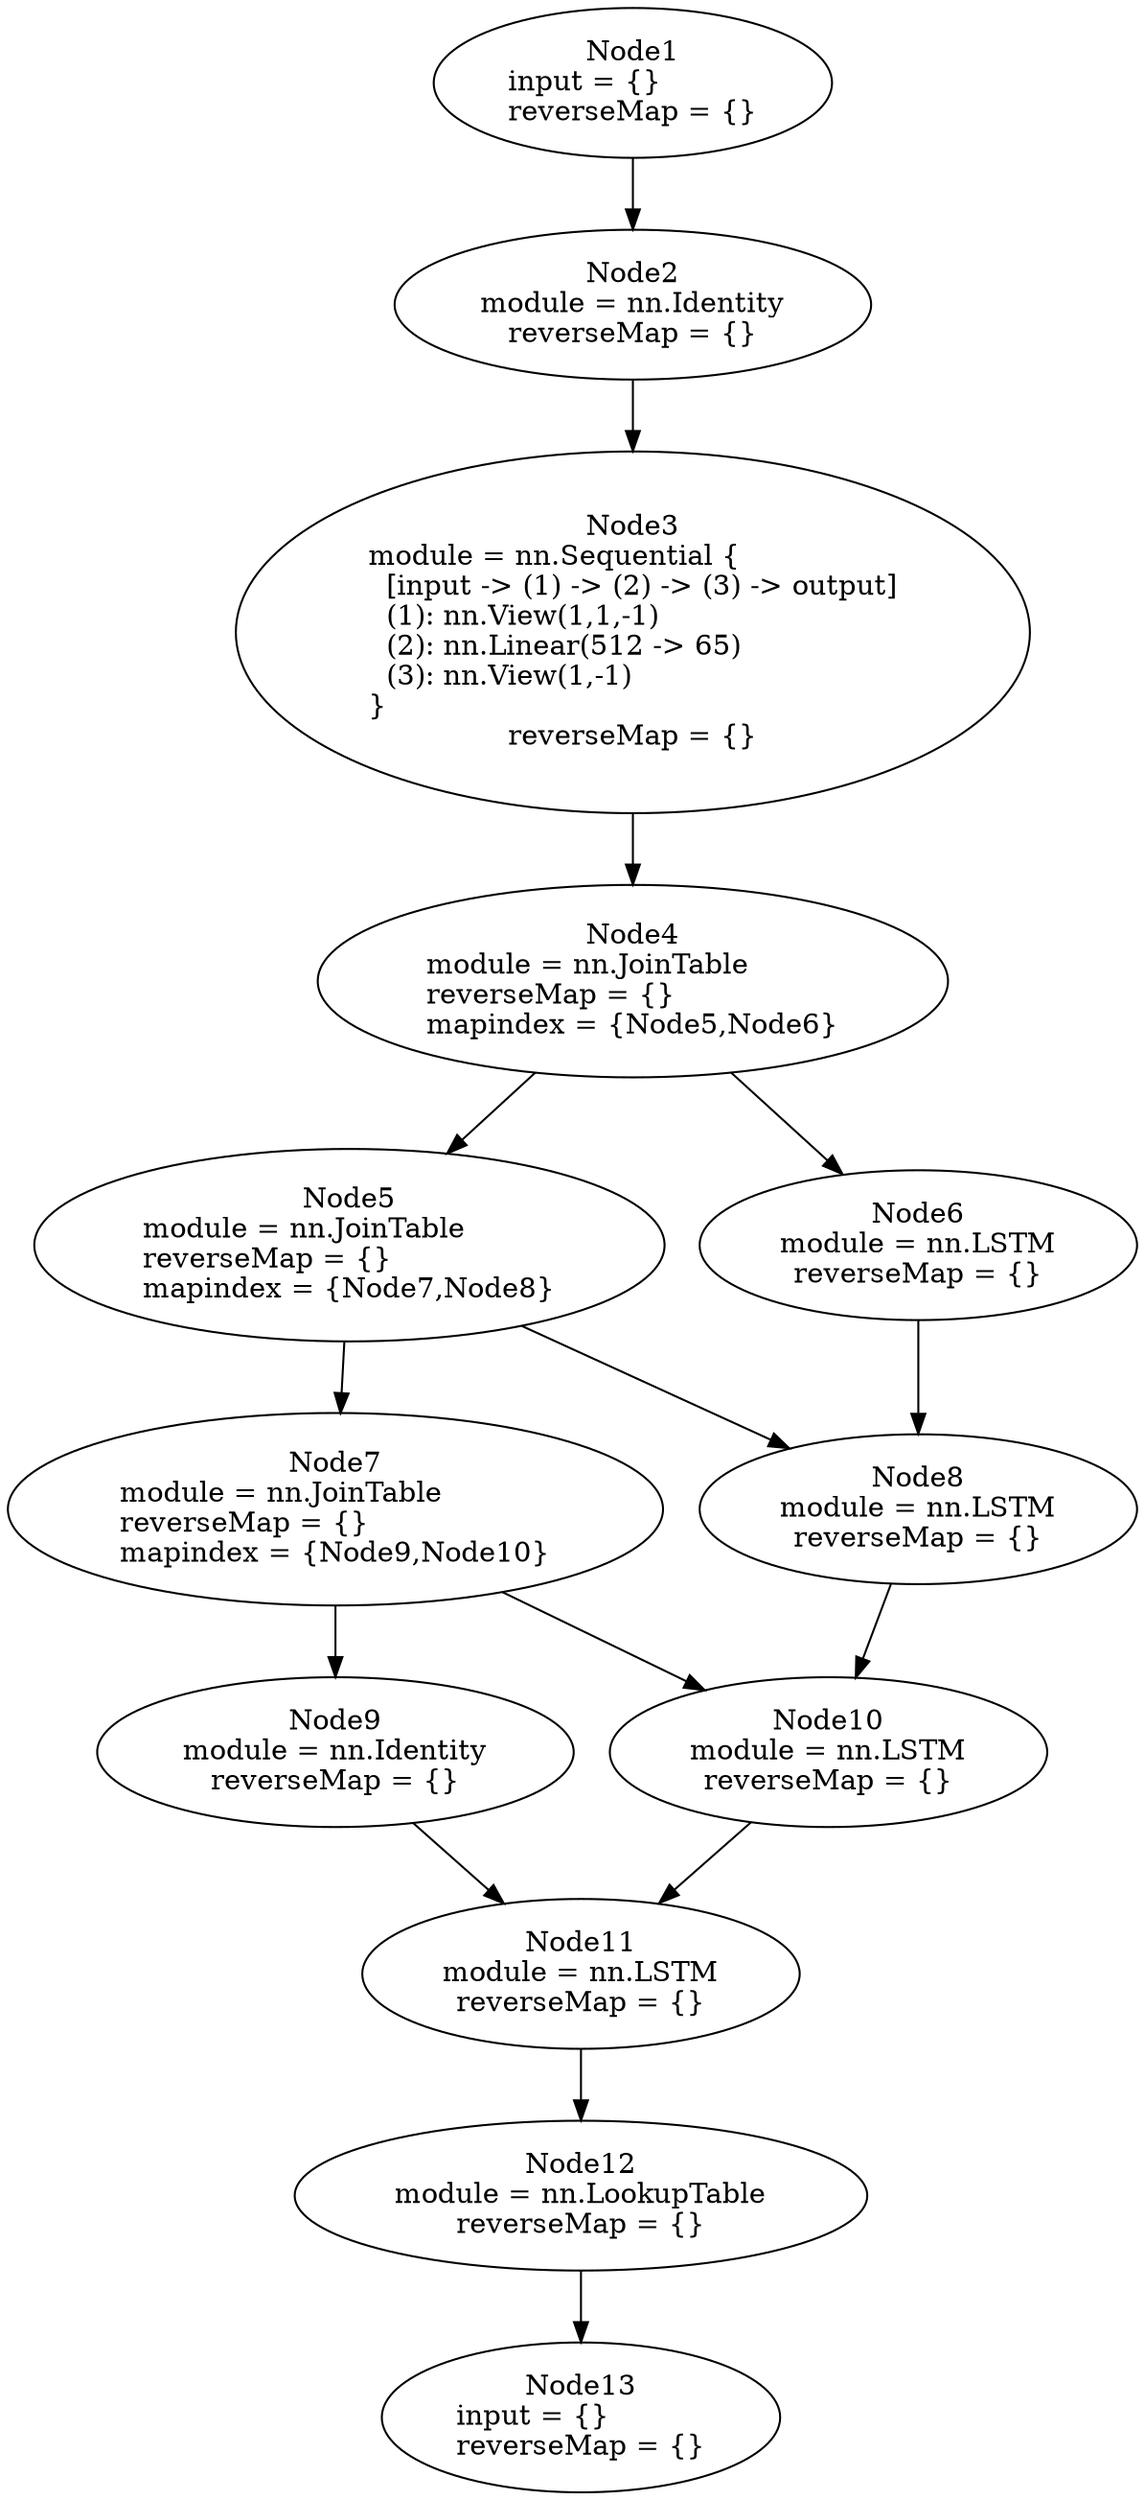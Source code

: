 digraph G {
	graph [bb="0,0,455,1250"];
	node [label="\N",
		shape=oval
	];
	n1	 [height=1.041,
		label="Node1\ninput = {}\lreverseMap = {}",
		pos="248,1212",
		tooltip="[[C]]:-1_",
		width=2.1497];
	n2	 [height=1.041,
		label="Node2\nmodule = nn.Identity\lreverseMap = {}",
		pos="248,1100",
		tooltip="[./LanguageModelSkipCon.lua]:123_",
		width=2.6117];
	n1 -> n2	 [pos="e,248,1137.8 248,1174.4 248,1165.9 248,1156.8 248,1148"];
	n3	 [height=2.5142,
		label="Node3\nmodule = nn.Sequential {\l  [input -> (1) -> (2) -> (3) -> output]\l  (1): nn.View(1,1,-1)\l  (2): nn.Linear(512 -> 65)\l  (\
3): nn.View(1,-1)\l}\lreverseMap = {}",
		pos="248,935",
		tooltip="[./LanguageModelSkipCon.lua]:123_",
		width=4.3943];
	n2 -> n3	 [pos="e,248,1025.7 248,1062.4 248,1054.3 248,1045.3 248,1035.9"];
	n4	 [height=1.3356,
		label="Node4\nmodule = nn.JoinTable\lreverseMap = {}\lmapindex = {Node5,Node6}",
		pos="248,760",
		tooltip="[./LanguageModelSkipCon.lua]:84_",
		width=3.4507];
	n3 -> n4	 [pos="e,248,808.17 248,844.46 248,835.55 248,826.68 248,818.24"];
	n5	 [height=1.3356,
		label="Node5\nmodule = nn.JoinTable\lreverseMap = {}\lmapindex = {Node7,Node8}",
		pos="132,628",
		tooltip="[./LanguageModelSkipCon.lua]:84_",
		width=3.4507];
	n4 -> n5	 [pos="e,171.99,673.82 208.08,714.26 198.6,703.64 188.41,692.22 178.66,681.29"];
	n6	 [height=1.041,
		label="Node6\nmodule = nn.LSTM\lreverseMap = {}",
		pos="365,628",
		tooltip="[./LanguageModelSkipCon.lua]:78_",
		width=2.5071];
	n4 -> n6	 [pos="e,333.9,663.55 288.26,714.26 300.87,700.26 314.73,684.86 327.16,671.04"];
	n7	 [height=1.3356,
		label="Node7\nmodule = nn.JoinTable\lreverseMap = {}\lmapindex = {Node9,Node10}",
		pos="128,496",
		tooltip="[./LanguageModelSkipCon.lua]:84_",
		width=3.5652];
	n5 -> n7	 [pos="e,129.46,544.48 130.54,579.7 130.29,571.54 130.03,562.99 129.77,554.6"];
	n8	 [height=1.041,
		label="Node8\nmodule = nn.LSTM\lreverseMap = {}",
		pos="365,496",
		tooltip="[./LanguageModelSkipCon.lua]:78_",
		width=2.5071];
	n5 -> n8	 [pos="e,312.18,526.47 201.91,588 234.12,570.03 272.01,548.88 303.17,531.5"];
	n6 -> n8	 [pos="e,365,533.73 365,590.44 365,576.04 365,559.32 365,544.04"];
	n9	 [height=1.041,
		label="Node9\nmodule = nn.Identity\lreverseMap = {}",
		pos="128,374",
		tooltip="[./LanguageModelSkipCon.lua]:63_",
		width=2.6117];
	n7 -> n9	 [pos="e,128,411.72 128,447.57 128,439.1 128,430.27 128,421.81"];
	n10	 [height=1.041,
		label="Node10\nmodule = nn.LSTM\lreverseMap = {}",
		pos="331,374",
		tooltip="[./LanguageModelSkipCon.lua]:78_",
		width=2.5071];
	n7 -> n10	 [pos="e,280.08,405.1 195.6,455.04 220.04,440.59 247.45,424.39 271.17,410.36"];
	n8 -> n10	 [pos="e,341.38,411.62 354.71,458.67 351.38,446.91 347.64,433.71 344.13,421.33"];
	n11	 [height=1.041,
		label="Node11\nmodule = nn.LSTM\lreverseMap = {}",
		pos="229,262",
		tooltip="[./LanguageModelSkipCon.lua]:57_",
		width=2.5071];
	n9 -> n11	 [pos="e,197.43,297.38 159.68,338.5 169.46,327.85 180.33,316 190.52,304.91"];
	n10 -> n11	 [pos="e,260.69,297.18 299.29,338.8 289.31,328.04 278.17,316.03 267.76,304.8"];
	n12	 [height=1.041,
		label="Node12\nmodule = nn.LookupTable\lreverseMap = {}",
		pos="229,150",
		tooltip="[./LanguageModelSkipCon.lua]:41_",
		width=3.2079];
	n11 -> n12	 [pos="e,229,187.84 229,224.37 229,215.93 229,206.83 229,198.01"];
	n13	 [height=1.041,
		label="Node13\ninput = {}\lreverseMap = {}",
		pos="229,38",
		tooltip="[[C]]:-1_",
		width=2.1497];
	n12 -> n13	 [pos="e,229,75.844 229,112.37 229,103.93 229,94.829 229,86.011"];
}
